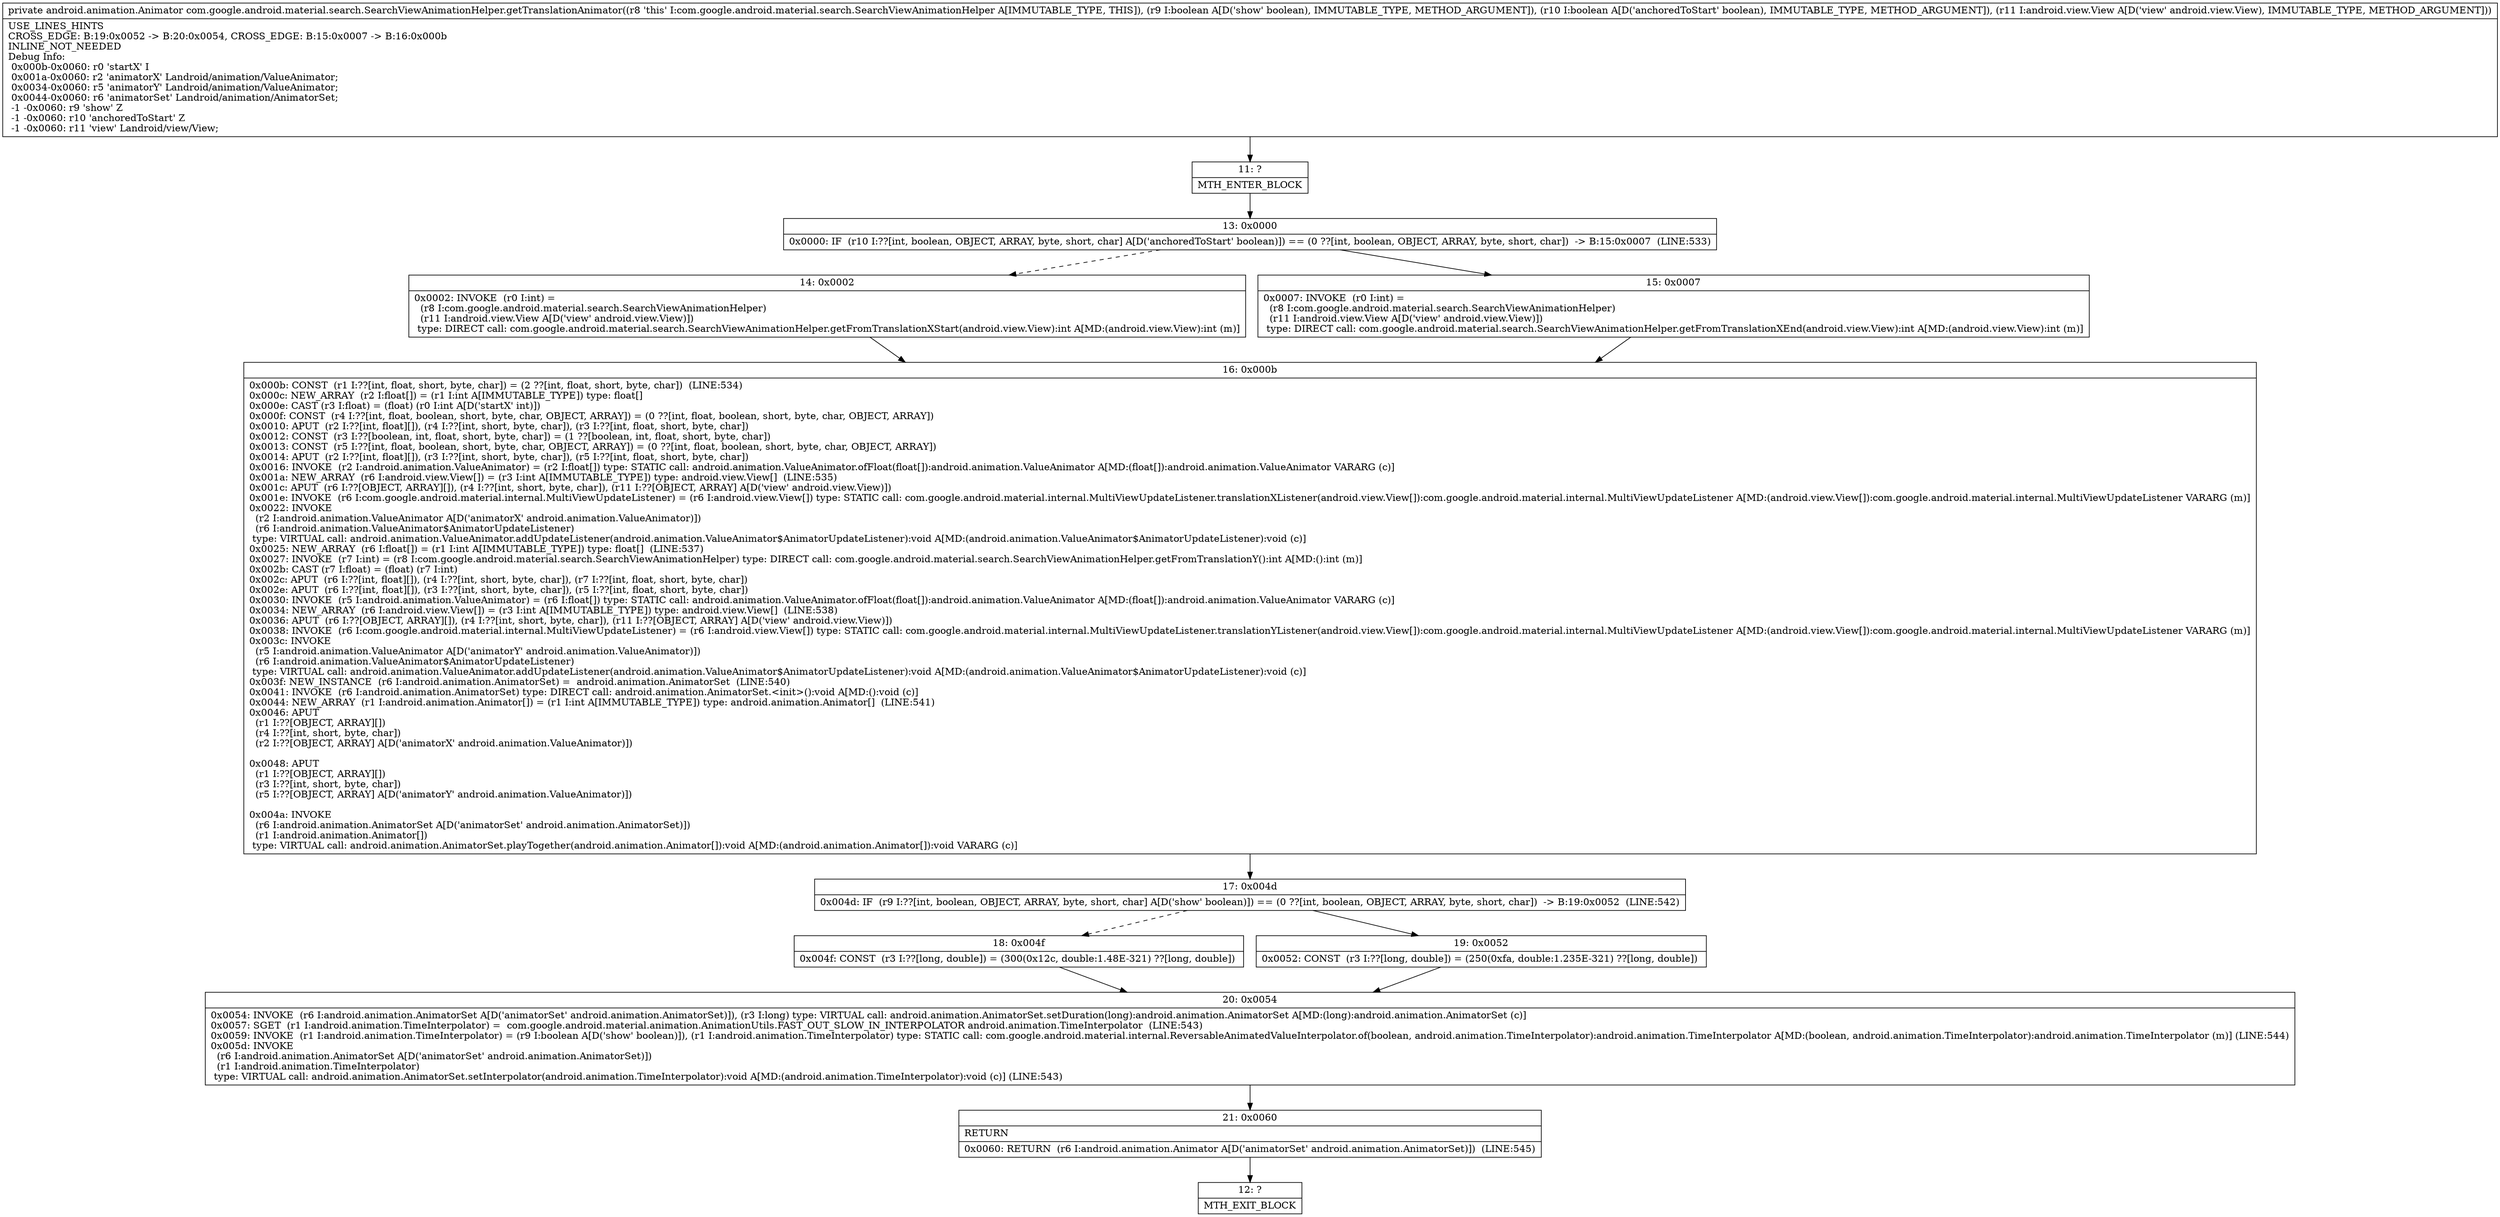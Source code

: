 digraph "CFG forcom.google.android.material.search.SearchViewAnimationHelper.getTranslationAnimator(ZZLandroid\/view\/View;)Landroid\/animation\/Animator;" {
Node_11 [shape=record,label="{11\:\ ?|MTH_ENTER_BLOCK\l}"];
Node_13 [shape=record,label="{13\:\ 0x0000|0x0000: IF  (r10 I:??[int, boolean, OBJECT, ARRAY, byte, short, char] A[D('anchoredToStart' boolean)]) == (0 ??[int, boolean, OBJECT, ARRAY, byte, short, char])  \-\> B:15:0x0007  (LINE:533)\l}"];
Node_14 [shape=record,label="{14\:\ 0x0002|0x0002: INVOKE  (r0 I:int) = \l  (r8 I:com.google.android.material.search.SearchViewAnimationHelper)\l  (r11 I:android.view.View A[D('view' android.view.View)])\l type: DIRECT call: com.google.android.material.search.SearchViewAnimationHelper.getFromTranslationXStart(android.view.View):int A[MD:(android.view.View):int (m)]\l}"];
Node_16 [shape=record,label="{16\:\ 0x000b|0x000b: CONST  (r1 I:??[int, float, short, byte, char]) = (2 ??[int, float, short, byte, char])  (LINE:534)\l0x000c: NEW_ARRAY  (r2 I:float[]) = (r1 I:int A[IMMUTABLE_TYPE]) type: float[] \l0x000e: CAST (r3 I:float) = (float) (r0 I:int A[D('startX' int)]) \l0x000f: CONST  (r4 I:??[int, float, boolean, short, byte, char, OBJECT, ARRAY]) = (0 ??[int, float, boolean, short, byte, char, OBJECT, ARRAY]) \l0x0010: APUT  (r2 I:??[int, float][]), (r4 I:??[int, short, byte, char]), (r3 I:??[int, float, short, byte, char]) \l0x0012: CONST  (r3 I:??[boolean, int, float, short, byte, char]) = (1 ??[boolean, int, float, short, byte, char]) \l0x0013: CONST  (r5 I:??[int, float, boolean, short, byte, char, OBJECT, ARRAY]) = (0 ??[int, float, boolean, short, byte, char, OBJECT, ARRAY]) \l0x0014: APUT  (r2 I:??[int, float][]), (r3 I:??[int, short, byte, char]), (r5 I:??[int, float, short, byte, char]) \l0x0016: INVOKE  (r2 I:android.animation.ValueAnimator) = (r2 I:float[]) type: STATIC call: android.animation.ValueAnimator.ofFloat(float[]):android.animation.ValueAnimator A[MD:(float[]):android.animation.ValueAnimator VARARG (c)]\l0x001a: NEW_ARRAY  (r6 I:android.view.View[]) = (r3 I:int A[IMMUTABLE_TYPE]) type: android.view.View[]  (LINE:535)\l0x001c: APUT  (r6 I:??[OBJECT, ARRAY][]), (r4 I:??[int, short, byte, char]), (r11 I:??[OBJECT, ARRAY] A[D('view' android.view.View)]) \l0x001e: INVOKE  (r6 I:com.google.android.material.internal.MultiViewUpdateListener) = (r6 I:android.view.View[]) type: STATIC call: com.google.android.material.internal.MultiViewUpdateListener.translationXListener(android.view.View[]):com.google.android.material.internal.MultiViewUpdateListener A[MD:(android.view.View[]):com.google.android.material.internal.MultiViewUpdateListener VARARG (m)]\l0x0022: INVOKE  \l  (r2 I:android.animation.ValueAnimator A[D('animatorX' android.animation.ValueAnimator)])\l  (r6 I:android.animation.ValueAnimator$AnimatorUpdateListener)\l type: VIRTUAL call: android.animation.ValueAnimator.addUpdateListener(android.animation.ValueAnimator$AnimatorUpdateListener):void A[MD:(android.animation.ValueAnimator$AnimatorUpdateListener):void (c)]\l0x0025: NEW_ARRAY  (r6 I:float[]) = (r1 I:int A[IMMUTABLE_TYPE]) type: float[]  (LINE:537)\l0x0027: INVOKE  (r7 I:int) = (r8 I:com.google.android.material.search.SearchViewAnimationHelper) type: DIRECT call: com.google.android.material.search.SearchViewAnimationHelper.getFromTranslationY():int A[MD:():int (m)]\l0x002b: CAST (r7 I:float) = (float) (r7 I:int) \l0x002c: APUT  (r6 I:??[int, float][]), (r4 I:??[int, short, byte, char]), (r7 I:??[int, float, short, byte, char]) \l0x002e: APUT  (r6 I:??[int, float][]), (r3 I:??[int, short, byte, char]), (r5 I:??[int, float, short, byte, char]) \l0x0030: INVOKE  (r5 I:android.animation.ValueAnimator) = (r6 I:float[]) type: STATIC call: android.animation.ValueAnimator.ofFloat(float[]):android.animation.ValueAnimator A[MD:(float[]):android.animation.ValueAnimator VARARG (c)]\l0x0034: NEW_ARRAY  (r6 I:android.view.View[]) = (r3 I:int A[IMMUTABLE_TYPE]) type: android.view.View[]  (LINE:538)\l0x0036: APUT  (r6 I:??[OBJECT, ARRAY][]), (r4 I:??[int, short, byte, char]), (r11 I:??[OBJECT, ARRAY] A[D('view' android.view.View)]) \l0x0038: INVOKE  (r6 I:com.google.android.material.internal.MultiViewUpdateListener) = (r6 I:android.view.View[]) type: STATIC call: com.google.android.material.internal.MultiViewUpdateListener.translationYListener(android.view.View[]):com.google.android.material.internal.MultiViewUpdateListener A[MD:(android.view.View[]):com.google.android.material.internal.MultiViewUpdateListener VARARG (m)]\l0x003c: INVOKE  \l  (r5 I:android.animation.ValueAnimator A[D('animatorY' android.animation.ValueAnimator)])\l  (r6 I:android.animation.ValueAnimator$AnimatorUpdateListener)\l type: VIRTUAL call: android.animation.ValueAnimator.addUpdateListener(android.animation.ValueAnimator$AnimatorUpdateListener):void A[MD:(android.animation.ValueAnimator$AnimatorUpdateListener):void (c)]\l0x003f: NEW_INSTANCE  (r6 I:android.animation.AnimatorSet) =  android.animation.AnimatorSet  (LINE:540)\l0x0041: INVOKE  (r6 I:android.animation.AnimatorSet) type: DIRECT call: android.animation.AnimatorSet.\<init\>():void A[MD:():void (c)]\l0x0044: NEW_ARRAY  (r1 I:android.animation.Animator[]) = (r1 I:int A[IMMUTABLE_TYPE]) type: android.animation.Animator[]  (LINE:541)\l0x0046: APUT  \l  (r1 I:??[OBJECT, ARRAY][])\l  (r4 I:??[int, short, byte, char])\l  (r2 I:??[OBJECT, ARRAY] A[D('animatorX' android.animation.ValueAnimator)])\l \l0x0048: APUT  \l  (r1 I:??[OBJECT, ARRAY][])\l  (r3 I:??[int, short, byte, char])\l  (r5 I:??[OBJECT, ARRAY] A[D('animatorY' android.animation.ValueAnimator)])\l \l0x004a: INVOKE  \l  (r6 I:android.animation.AnimatorSet A[D('animatorSet' android.animation.AnimatorSet)])\l  (r1 I:android.animation.Animator[])\l type: VIRTUAL call: android.animation.AnimatorSet.playTogether(android.animation.Animator[]):void A[MD:(android.animation.Animator[]):void VARARG (c)]\l}"];
Node_17 [shape=record,label="{17\:\ 0x004d|0x004d: IF  (r9 I:??[int, boolean, OBJECT, ARRAY, byte, short, char] A[D('show' boolean)]) == (0 ??[int, boolean, OBJECT, ARRAY, byte, short, char])  \-\> B:19:0x0052  (LINE:542)\l}"];
Node_18 [shape=record,label="{18\:\ 0x004f|0x004f: CONST  (r3 I:??[long, double]) = (300(0x12c, double:1.48E\-321) ??[long, double]) \l}"];
Node_20 [shape=record,label="{20\:\ 0x0054|0x0054: INVOKE  (r6 I:android.animation.AnimatorSet A[D('animatorSet' android.animation.AnimatorSet)]), (r3 I:long) type: VIRTUAL call: android.animation.AnimatorSet.setDuration(long):android.animation.AnimatorSet A[MD:(long):android.animation.AnimatorSet (c)]\l0x0057: SGET  (r1 I:android.animation.TimeInterpolator) =  com.google.android.material.animation.AnimationUtils.FAST_OUT_SLOW_IN_INTERPOLATOR android.animation.TimeInterpolator  (LINE:543)\l0x0059: INVOKE  (r1 I:android.animation.TimeInterpolator) = (r9 I:boolean A[D('show' boolean)]), (r1 I:android.animation.TimeInterpolator) type: STATIC call: com.google.android.material.internal.ReversableAnimatedValueInterpolator.of(boolean, android.animation.TimeInterpolator):android.animation.TimeInterpolator A[MD:(boolean, android.animation.TimeInterpolator):android.animation.TimeInterpolator (m)] (LINE:544)\l0x005d: INVOKE  \l  (r6 I:android.animation.AnimatorSet A[D('animatorSet' android.animation.AnimatorSet)])\l  (r1 I:android.animation.TimeInterpolator)\l type: VIRTUAL call: android.animation.AnimatorSet.setInterpolator(android.animation.TimeInterpolator):void A[MD:(android.animation.TimeInterpolator):void (c)] (LINE:543)\l}"];
Node_21 [shape=record,label="{21\:\ 0x0060|RETURN\l|0x0060: RETURN  (r6 I:android.animation.Animator A[D('animatorSet' android.animation.AnimatorSet)])  (LINE:545)\l}"];
Node_12 [shape=record,label="{12\:\ ?|MTH_EXIT_BLOCK\l}"];
Node_19 [shape=record,label="{19\:\ 0x0052|0x0052: CONST  (r3 I:??[long, double]) = (250(0xfa, double:1.235E\-321) ??[long, double]) \l}"];
Node_15 [shape=record,label="{15\:\ 0x0007|0x0007: INVOKE  (r0 I:int) = \l  (r8 I:com.google.android.material.search.SearchViewAnimationHelper)\l  (r11 I:android.view.View A[D('view' android.view.View)])\l type: DIRECT call: com.google.android.material.search.SearchViewAnimationHelper.getFromTranslationXEnd(android.view.View):int A[MD:(android.view.View):int (m)]\l}"];
MethodNode[shape=record,label="{private android.animation.Animator com.google.android.material.search.SearchViewAnimationHelper.getTranslationAnimator((r8 'this' I:com.google.android.material.search.SearchViewAnimationHelper A[IMMUTABLE_TYPE, THIS]), (r9 I:boolean A[D('show' boolean), IMMUTABLE_TYPE, METHOD_ARGUMENT]), (r10 I:boolean A[D('anchoredToStart' boolean), IMMUTABLE_TYPE, METHOD_ARGUMENT]), (r11 I:android.view.View A[D('view' android.view.View), IMMUTABLE_TYPE, METHOD_ARGUMENT]))  | USE_LINES_HINTS\lCROSS_EDGE: B:19:0x0052 \-\> B:20:0x0054, CROSS_EDGE: B:15:0x0007 \-\> B:16:0x000b\lINLINE_NOT_NEEDED\lDebug Info:\l  0x000b\-0x0060: r0 'startX' I\l  0x001a\-0x0060: r2 'animatorX' Landroid\/animation\/ValueAnimator;\l  0x0034\-0x0060: r5 'animatorY' Landroid\/animation\/ValueAnimator;\l  0x0044\-0x0060: r6 'animatorSet' Landroid\/animation\/AnimatorSet;\l  \-1 \-0x0060: r9 'show' Z\l  \-1 \-0x0060: r10 'anchoredToStart' Z\l  \-1 \-0x0060: r11 'view' Landroid\/view\/View;\l}"];
MethodNode -> Node_11;Node_11 -> Node_13;
Node_13 -> Node_14[style=dashed];
Node_13 -> Node_15;
Node_14 -> Node_16;
Node_16 -> Node_17;
Node_17 -> Node_18[style=dashed];
Node_17 -> Node_19;
Node_18 -> Node_20;
Node_20 -> Node_21;
Node_21 -> Node_12;
Node_19 -> Node_20;
Node_15 -> Node_16;
}

